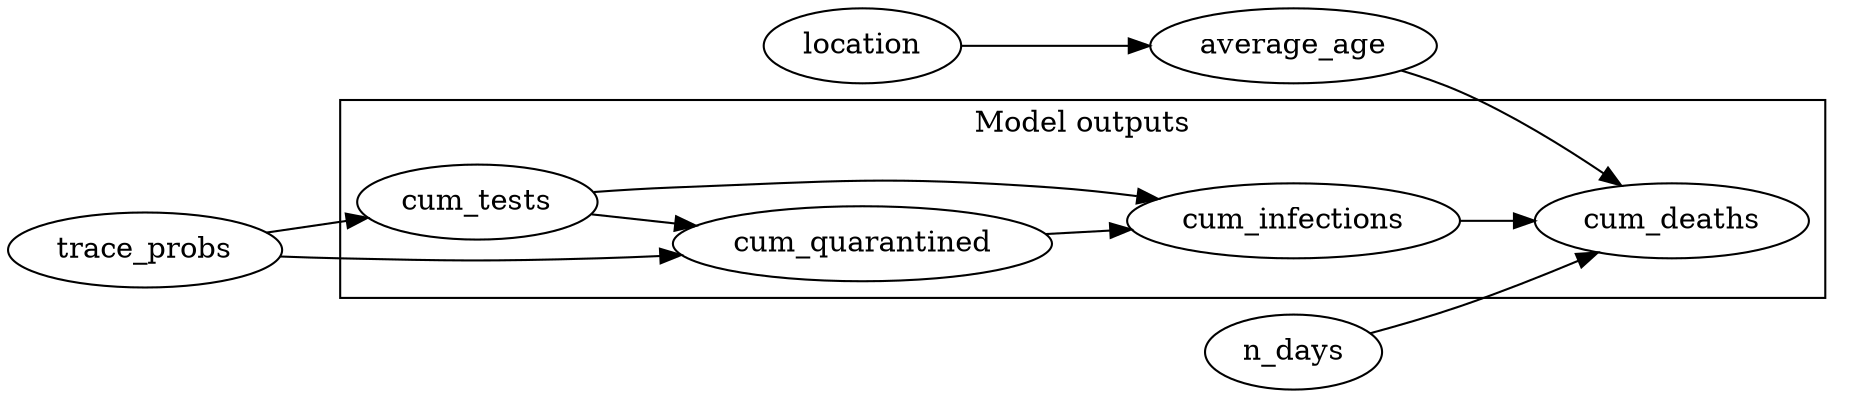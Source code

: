 digraph "" {
	graph [newrank=True,
		rankdir=LR
	];
	subgraph cluster_outputs {
		graph [label="Model outputs"];
		cum_tests;
		cum_quarantined;
		cum_infections;
		cum_deaths;
	}
	subgraph cluster_inputs {
		graph [label="Model inputs"];
	}
	cum_tests -> cum_quarantined;
	cum_tests -> cum_infections;
	cum_quarantined -> cum_infections;
	cum_infections -> cum_deaths;
	average_age -> cum_deaths;
	trace_probs -> cum_tests;
	trace_probs -> cum_quarantined;
	n_days -> cum_deaths;
	location -> average_age;
}
